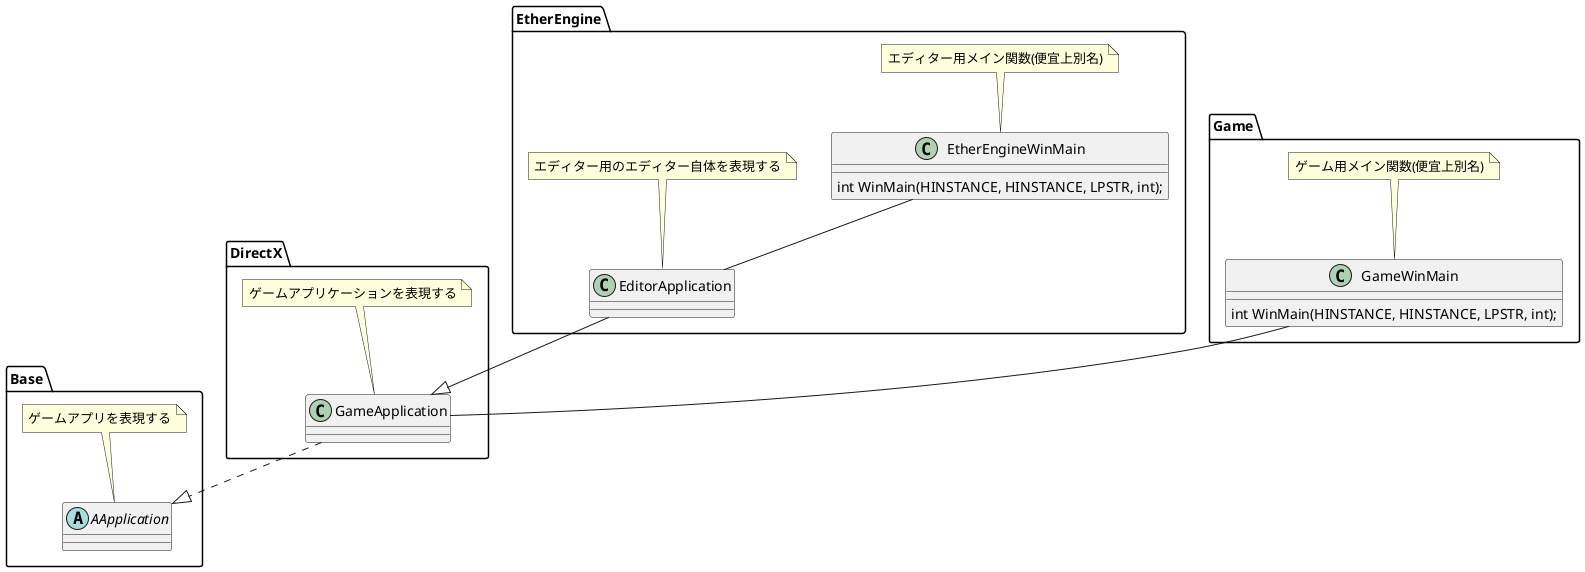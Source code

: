 @startuml EtherEngine
    package Game{
        class GameWinMain{
            int WinMain(HINSTANCE, HINSTANCE, LPSTR, int);
        }
        note top: ゲーム用メイン関数(便宜上別名)
    }
    package EtherEngine{
        class EtherEngineWinMain{ 
            int WinMain(HINSTANCE, HINSTANCE, LPSTR, int);
        }
        note top: エディター用メイン関数(便宜上別名)

        class EditorApplication{
        }
        note top: エディター用のエディター自体を表現する
    }

    package DirectX{
        class GameApplication{            
        }
        note top: ゲームアプリケーションを表現する
    }

    package Base{
        abstract class AApplication{
        }
        note top: ゲームアプリを表現する
    }

'関連
GameWinMain -- GameApplication
EtherEngineWinMain -- EditorApplication
'汎化
EditorApplication --|> GameApplication
'実現
GameApplication ..|> AApplication

@enduml